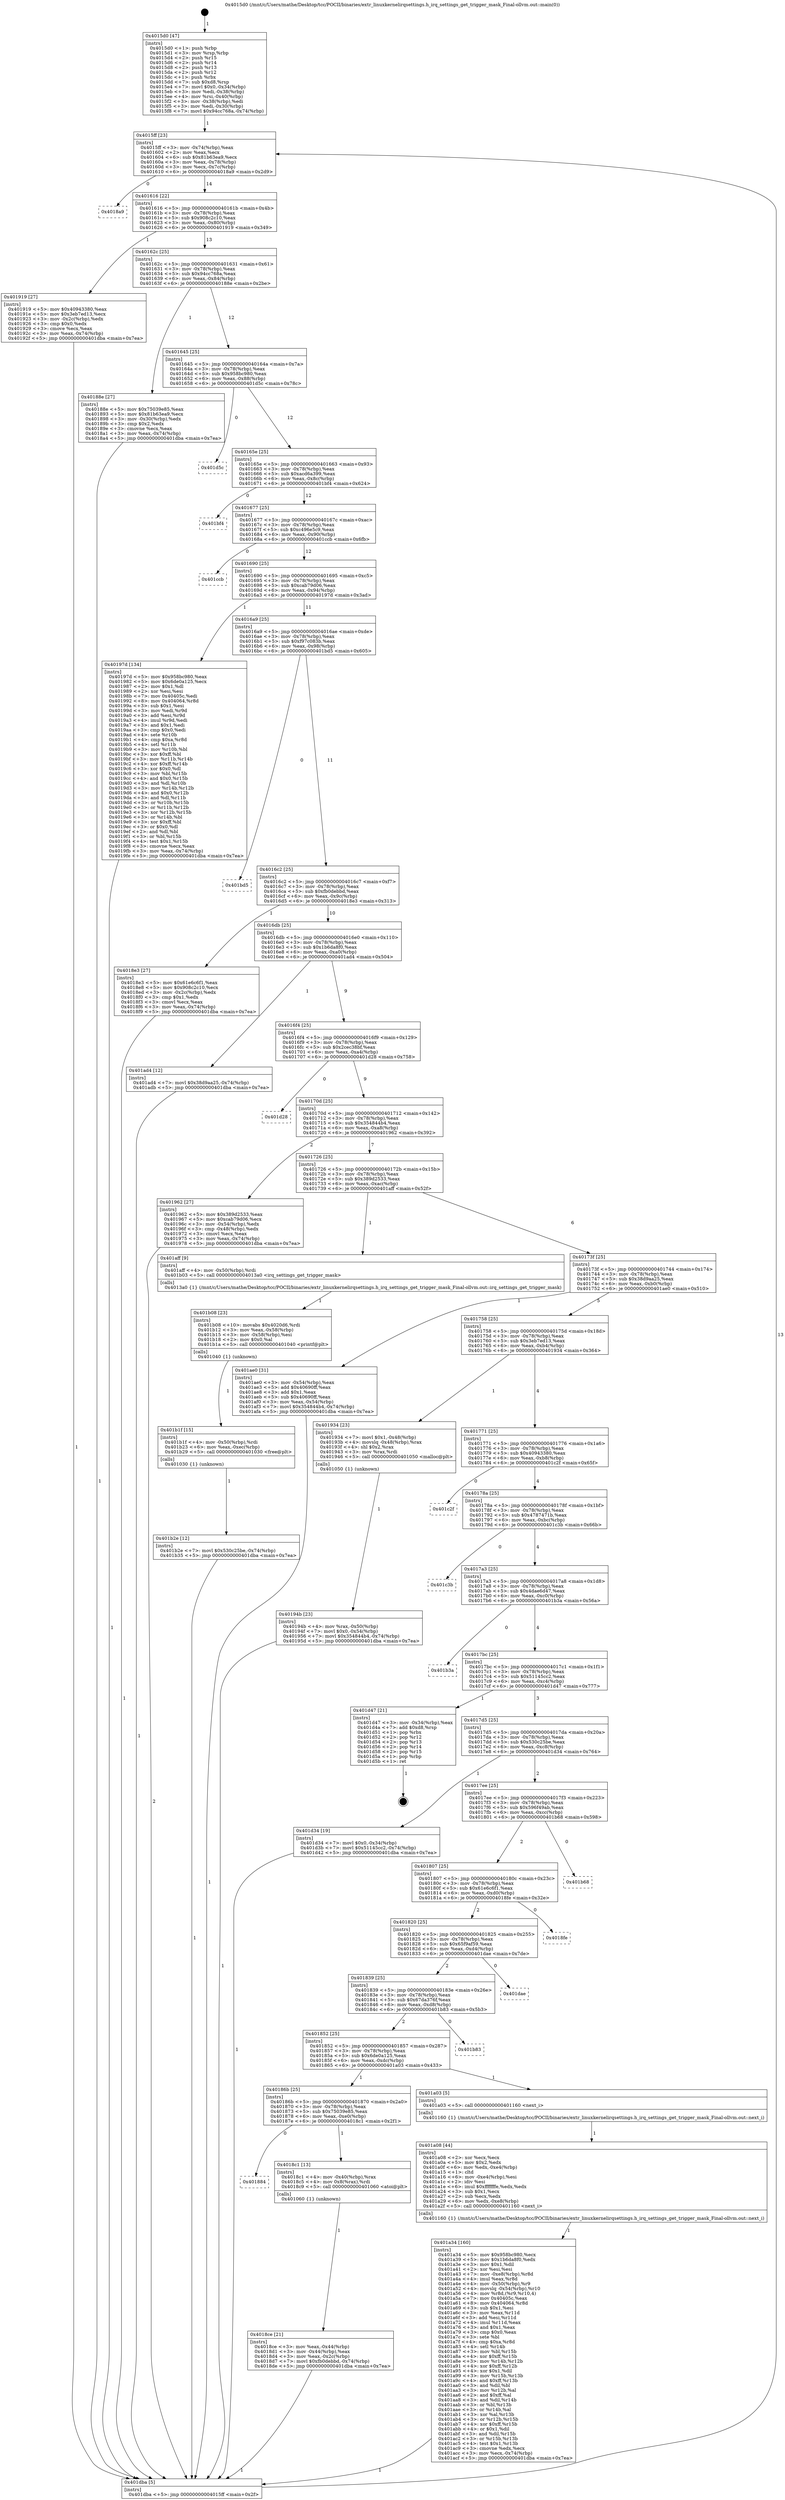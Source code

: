 digraph "0x4015d0" {
  label = "0x4015d0 (/mnt/c/Users/mathe/Desktop/tcc/POCII/binaries/extr_linuxkernelirqsettings.h_irq_settings_get_trigger_mask_Final-ollvm.out::main(0))"
  labelloc = "t"
  node[shape=record]

  Entry [label="",width=0.3,height=0.3,shape=circle,fillcolor=black,style=filled]
  "0x4015ff" [label="{
     0x4015ff [23]\l
     | [instrs]\l
     &nbsp;&nbsp;0x4015ff \<+3\>: mov -0x74(%rbp),%eax\l
     &nbsp;&nbsp;0x401602 \<+2\>: mov %eax,%ecx\l
     &nbsp;&nbsp;0x401604 \<+6\>: sub $0x81b63ea9,%ecx\l
     &nbsp;&nbsp;0x40160a \<+3\>: mov %eax,-0x78(%rbp)\l
     &nbsp;&nbsp;0x40160d \<+3\>: mov %ecx,-0x7c(%rbp)\l
     &nbsp;&nbsp;0x401610 \<+6\>: je 00000000004018a9 \<main+0x2d9\>\l
  }"]
  "0x4018a9" [label="{
     0x4018a9\l
  }", style=dashed]
  "0x401616" [label="{
     0x401616 [22]\l
     | [instrs]\l
     &nbsp;&nbsp;0x401616 \<+5\>: jmp 000000000040161b \<main+0x4b\>\l
     &nbsp;&nbsp;0x40161b \<+3\>: mov -0x78(%rbp),%eax\l
     &nbsp;&nbsp;0x40161e \<+5\>: sub $0x908c2c10,%eax\l
     &nbsp;&nbsp;0x401623 \<+3\>: mov %eax,-0x80(%rbp)\l
     &nbsp;&nbsp;0x401626 \<+6\>: je 0000000000401919 \<main+0x349\>\l
  }"]
  Exit [label="",width=0.3,height=0.3,shape=circle,fillcolor=black,style=filled,peripheries=2]
  "0x401919" [label="{
     0x401919 [27]\l
     | [instrs]\l
     &nbsp;&nbsp;0x401919 \<+5\>: mov $0x40943380,%eax\l
     &nbsp;&nbsp;0x40191e \<+5\>: mov $0x3eb7ed13,%ecx\l
     &nbsp;&nbsp;0x401923 \<+3\>: mov -0x2c(%rbp),%edx\l
     &nbsp;&nbsp;0x401926 \<+3\>: cmp $0x0,%edx\l
     &nbsp;&nbsp;0x401929 \<+3\>: cmove %ecx,%eax\l
     &nbsp;&nbsp;0x40192c \<+3\>: mov %eax,-0x74(%rbp)\l
     &nbsp;&nbsp;0x40192f \<+5\>: jmp 0000000000401dba \<main+0x7ea\>\l
  }"]
  "0x40162c" [label="{
     0x40162c [25]\l
     | [instrs]\l
     &nbsp;&nbsp;0x40162c \<+5\>: jmp 0000000000401631 \<main+0x61\>\l
     &nbsp;&nbsp;0x401631 \<+3\>: mov -0x78(%rbp),%eax\l
     &nbsp;&nbsp;0x401634 \<+5\>: sub $0x94cc768a,%eax\l
     &nbsp;&nbsp;0x401639 \<+6\>: mov %eax,-0x84(%rbp)\l
     &nbsp;&nbsp;0x40163f \<+6\>: je 000000000040188e \<main+0x2be\>\l
  }"]
  "0x401b2e" [label="{
     0x401b2e [12]\l
     | [instrs]\l
     &nbsp;&nbsp;0x401b2e \<+7\>: movl $0x530c25be,-0x74(%rbp)\l
     &nbsp;&nbsp;0x401b35 \<+5\>: jmp 0000000000401dba \<main+0x7ea\>\l
  }"]
  "0x40188e" [label="{
     0x40188e [27]\l
     | [instrs]\l
     &nbsp;&nbsp;0x40188e \<+5\>: mov $0x75039e85,%eax\l
     &nbsp;&nbsp;0x401893 \<+5\>: mov $0x81b63ea9,%ecx\l
     &nbsp;&nbsp;0x401898 \<+3\>: mov -0x30(%rbp),%edx\l
     &nbsp;&nbsp;0x40189b \<+3\>: cmp $0x2,%edx\l
     &nbsp;&nbsp;0x40189e \<+3\>: cmovne %ecx,%eax\l
     &nbsp;&nbsp;0x4018a1 \<+3\>: mov %eax,-0x74(%rbp)\l
     &nbsp;&nbsp;0x4018a4 \<+5\>: jmp 0000000000401dba \<main+0x7ea\>\l
  }"]
  "0x401645" [label="{
     0x401645 [25]\l
     | [instrs]\l
     &nbsp;&nbsp;0x401645 \<+5\>: jmp 000000000040164a \<main+0x7a\>\l
     &nbsp;&nbsp;0x40164a \<+3\>: mov -0x78(%rbp),%eax\l
     &nbsp;&nbsp;0x40164d \<+5\>: sub $0x958bc980,%eax\l
     &nbsp;&nbsp;0x401652 \<+6\>: mov %eax,-0x88(%rbp)\l
     &nbsp;&nbsp;0x401658 \<+6\>: je 0000000000401d5c \<main+0x78c\>\l
  }"]
  "0x401dba" [label="{
     0x401dba [5]\l
     | [instrs]\l
     &nbsp;&nbsp;0x401dba \<+5\>: jmp 00000000004015ff \<main+0x2f\>\l
  }"]
  "0x4015d0" [label="{
     0x4015d0 [47]\l
     | [instrs]\l
     &nbsp;&nbsp;0x4015d0 \<+1\>: push %rbp\l
     &nbsp;&nbsp;0x4015d1 \<+3\>: mov %rsp,%rbp\l
     &nbsp;&nbsp;0x4015d4 \<+2\>: push %r15\l
     &nbsp;&nbsp;0x4015d6 \<+2\>: push %r14\l
     &nbsp;&nbsp;0x4015d8 \<+2\>: push %r13\l
     &nbsp;&nbsp;0x4015da \<+2\>: push %r12\l
     &nbsp;&nbsp;0x4015dc \<+1\>: push %rbx\l
     &nbsp;&nbsp;0x4015dd \<+7\>: sub $0xd8,%rsp\l
     &nbsp;&nbsp;0x4015e4 \<+7\>: movl $0x0,-0x34(%rbp)\l
     &nbsp;&nbsp;0x4015eb \<+3\>: mov %edi,-0x38(%rbp)\l
     &nbsp;&nbsp;0x4015ee \<+4\>: mov %rsi,-0x40(%rbp)\l
     &nbsp;&nbsp;0x4015f2 \<+3\>: mov -0x38(%rbp),%edi\l
     &nbsp;&nbsp;0x4015f5 \<+3\>: mov %edi,-0x30(%rbp)\l
     &nbsp;&nbsp;0x4015f8 \<+7\>: movl $0x94cc768a,-0x74(%rbp)\l
  }"]
  "0x401b1f" [label="{
     0x401b1f [15]\l
     | [instrs]\l
     &nbsp;&nbsp;0x401b1f \<+4\>: mov -0x50(%rbp),%rdi\l
     &nbsp;&nbsp;0x401b23 \<+6\>: mov %eax,-0xec(%rbp)\l
     &nbsp;&nbsp;0x401b29 \<+5\>: call 0000000000401030 \<free@plt\>\l
     | [calls]\l
     &nbsp;&nbsp;0x401030 \{1\} (unknown)\l
  }"]
  "0x401d5c" [label="{
     0x401d5c\l
  }", style=dashed]
  "0x40165e" [label="{
     0x40165e [25]\l
     | [instrs]\l
     &nbsp;&nbsp;0x40165e \<+5\>: jmp 0000000000401663 \<main+0x93\>\l
     &nbsp;&nbsp;0x401663 \<+3\>: mov -0x78(%rbp),%eax\l
     &nbsp;&nbsp;0x401666 \<+5\>: sub $0xacd6a399,%eax\l
     &nbsp;&nbsp;0x40166b \<+6\>: mov %eax,-0x8c(%rbp)\l
     &nbsp;&nbsp;0x401671 \<+6\>: je 0000000000401bf4 \<main+0x624\>\l
  }"]
  "0x401b08" [label="{
     0x401b08 [23]\l
     | [instrs]\l
     &nbsp;&nbsp;0x401b08 \<+10\>: movabs $0x4020d6,%rdi\l
     &nbsp;&nbsp;0x401b12 \<+3\>: mov %eax,-0x58(%rbp)\l
     &nbsp;&nbsp;0x401b15 \<+3\>: mov -0x58(%rbp),%esi\l
     &nbsp;&nbsp;0x401b18 \<+2\>: mov $0x0,%al\l
     &nbsp;&nbsp;0x401b1a \<+5\>: call 0000000000401040 \<printf@plt\>\l
     | [calls]\l
     &nbsp;&nbsp;0x401040 \{1\} (unknown)\l
  }"]
  "0x401bf4" [label="{
     0x401bf4\l
  }", style=dashed]
  "0x401677" [label="{
     0x401677 [25]\l
     | [instrs]\l
     &nbsp;&nbsp;0x401677 \<+5\>: jmp 000000000040167c \<main+0xac\>\l
     &nbsp;&nbsp;0x40167c \<+3\>: mov -0x78(%rbp),%eax\l
     &nbsp;&nbsp;0x40167f \<+5\>: sub $0xc496e5c9,%eax\l
     &nbsp;&nbsp;0x401684 \<+6\>: mov %eax,-0x90(%rbp)\l
     &nbsp;&nbsp;0x40168a \<+6\>: je 0000000000401ccb \<main+0x6fb\>\l
  }"]
  "0x401a34" [label="{
     0x401a34 [160]\l
     | [instrs]\l
     &nbsp;&nbsp;0x401a34 \<+5\>: mov $0x958bc980,%ecx\l
     &nbsp;&nbsp;0x401a39 \<+5\>: mov $0x1b6da8f0,%edx\l
     &nbsp;&nbsp;0x401a3e \<+3\>: mov $0x1,%dil\l
     &nbsp;&nbsp;0x401a41 \<+2\>: xor %esi,%esi\l
     &nbsp;&nbsp;0x401a43 \<+7\>: mov -0xe8(%rbp),%r8d\l
     &nbsp;&nbsp;0x401a4a \<+4\>: imul %eax,%r8d\l
     &nbsp;&nbsp;0x401a4e \<+4\>: mov -0x50(%rbp),%r9\l
     &nbsp;&nbsp;0x401a52 \<+4\>: movslq -0x54(%rbp),%r10\l
     &nbsp;&nbsp;0x401a56 \<+4\>: mov %r8d,(%r9,%r10,4)\l
     &nbsp;&nbsp;0x401a5a \<+7\>: mov 0x40405c,%eax\l
     &nbsp;&nbsp;0x401a61 \<+8\>: mov 0x404064,%r8d\l
     &nbsp;&nbsp;0x401a69 \<+3\>: sub $0x1,%esi\l
     &nbsp;&nbsp;0x401a6c \<+3\>: mov %eax,%r11d\l
     &nbsp;&nbsp;0x401a6f \<+3\>: add %esi,%r11d\l
     &nbsp;&nbsp;0x401a72 \<+4\>: imul %r11d,%eax\l
     &nbsp;&nbsp;0x401a76 \<+3\>: and $0x1,%eax\l
     &nbsp;&nbsp;0x401a79 \<+3\>: cmp $0x0,%eax\l
     &nbsp;&nbsp;0x401a7c \<+3\>: sete %bl\l
     &nbsp;&nbsp;0x401a7f \<+4\>: cmp $0xa,%r8d\l
     &nbsp;&nbsp;0x401a83 \<+4\>: setl %r14b\l
     &nbsp;&nbsp;0x401a87 \<+3\>: mov %bl,%r15b\l
     &nbsp;&nbsp;0x401a8a \<+4\>: xor $0xff,%r15b\l
     &nbsp;&nbsp;0x401a8e \<+3\>: mov %r14b,%r12b\l
     &nbsp;&nbsp;0x401a91 \<+4\>: xor $0xff,%r12b\l
     &nbsp;&nbsp;0x401a95 \<+4\>: xor $0x1,%dil\l
     &nbsp;&nbsp;0x401a99 \<+3\>: mov %r15b,%r13b\l
     &nbsp;&nbsp;0x401a9c \<+4\>: and $0xff,%r13b\l
     &nbsp;&nbsp;0x401aa0 \<+3\>: and %dil,%bl\l
     &nbsp;&nbsp;0x401aa3 \<+3\>: mov %r12b,%al\l
     &nbsp;&nbsp;0x401aa6 \<+2\>: and $0xff,%al\l
     &nbsp;&nbsp;0x401aa8 \<+3\>: and %dil,%r14b\l
     &nbsp;&nbsp;0x401aab \<+3\>: or %bl,%r13b\l
     &nbsp;&nbsp;0x401aae \<+3\>: or %r14b,%al\l
     &nbsp;&nbsp;0x401ab1 \<+3\>: xor %al,%r13b\l
     &nbsp;&nbsp;0x401ab4 \<+3\>: or %r12b,%r15b\l
     &nbsp;&nbsp;0x401ab7 \<+4\>: xor $0xff,%r15b\l
     &nbsp;&nbsp;0x401abb \<+4\>: or $0x1,%dil\l
     &nbsp;&nbsp;0x401abf \<+3\>: and %dil,%r15b\l
     &nbsp;&nbsp;0x401ac2 \<+3\>: or %r15b,%r13b\l
     &nbsp;&nbsp;0x401ac5 \<+4\>: test $0x1,%r13b\l
     &nbsp;&nbsp;0x401ac9 \<+3\>: cmovne %edx,%ecx\l
     &nbsp;&nbsp;0x401acc \<+3\>: mov %ecx,-0x74(%rbp)\l
     &nbsp;&nbsp;0x401acf \<+5\>: jmp 0000000000401dba \<main+0x7ea\>\l
  }"]
  "0x401ccb" [label="{
     0x401ccb\l
  }", style=dashed]
  "0x401690" [label="{
     0x401690 [25]\l
     | [instrs]\l
     &nbsp;&nbsp;0x401690 \<+5\>: jmp 0000000000401695 \<main+0xc5\>\l
     &nbsp;&nbsp;0x401695 \<+3\>: mov -0x78(%rbp),%eax\l
     &nbsp;&nbsp;0x401698 \<+5\>: sub $0xcab79d06,%eax\l
     &nbsp;&nbsp;0x40169d \<+6\>: mov %eax,-0x94(%rbp)\l
     &nbsp;&nbsp;0x4016a3 \<+6\>: je 000000000040197d \<main+0x3ad\>\l
  }"]
  "0x401a08" [label="{
     0x401a08 [44]\l
     | [instrs]\l
     &nbsp;&nbsp;0x401a08 \<+2\>: xor %ecx,%ecx\l
     &nbsp;&nbsp;0x401a0a \<+5\>: mov $0x2,%edx\l
     &nbsp;&nbsp;0x401a0f \<+6\>: mov %edx,-0xe4(%rbp)\l
     &nbsp;&nbsp;0x401a15 \<+1\>: cltd\l
     &nbsp;&nbsp;0x401a16 \<+6\>: mov -0xe4(%rbp),%esi\l
     &nbsp;&nbsp;0x401a1c \<+2\>: idiv %esi\l
     &nbsp;&nbsp;0x401a1e \<+6\>: imul $0xfffffffe,%edx,%edx\l
     &nbsp;&nbsp;0x401a24 \<+3\>: sub $0x1,%ecx\l
     &nbsp;&nbsp;0x401a27 \<+2\>: sub %ecx,%edx\l
     &nbsp;&nbsp;0x401a29 \<+6\>: mov %edx,-0xe8(%rbp)\l
     &nbsp;&nbsp;0x401a2f \<+5\>: call 0000000000401160 \<next_i\>\l
     | [calls]\l
     &nbsp;&nbsp;0x401160 \{1\} (/mnt/c/Users/mathe/Desktop/tcc/POCII/binaries/extr_linuxkernelirqsettings.h_irq_settings_get_trigger_mask_Final-ollvm.out::next_i)\l
  }"]
  "0x40197d" [label="{
     0x40197d [134]\l
     | [instrs]\l
     &nbsp;&nbsp;0x40197d \<+5\>: mov $0x958bc980,%eax\l
     &nbsp;&nbsp;0x401982 \<+5\>: mov $0x6de0a125,%ecx\l
     &nbsp;&nbsp;0x401987 \<+2\>: mov $0x1,%dl\l
     &nbsp;&nbsp;0x401989 \<+2\>: xor %esi,%esi\l
     &nbsp;&nbsp;0x40198b \<+7\>: mov 0x40405c,%edi\l
     &nbsp;&nbsp;0x401992 \<+8\>: mov 0x404064,%r8d\l
     &nbsp;&nbsp;0x40199a \<+3\>: sub $0x1,%esi\l
     &nbsp;&nbsp;0x40199d \<+3\>: mov %edi,%r9d\l
     &nbsp;&nbsp;0x4019a0 \<+3\>: add %esi,%r9d\l
     &nbsp;&nbsp;0x4019a3 \<+4\>: imul %r9d,%edi\l
     &nbsp;&nbsp;0x4019a7 \<+3\>: and $0x1,%edi\l
     &nbsp;&nbsp;0x4019aa \<+3\>: cmp $0x0,%edi\l
     &nbsp;&nbsp;0x4019ad \<+4\>: sete %r10b\l
     &nbsp;&nbsp;0x4019b1 \<+4\>: cmp $0xa,%r8d\l
     &nbsp;&nbsp;0x4019b5 \<+4\>: setl %r11b\l
     &nbsp;&nbsp;0x4019b9 \<+3\>: mov %r10b,%bl\l
     &nbsp;&nbsp;0x4019bc \<+3\>: xor $0xff,%bl\l
     &nbsp;&nbsp;0x4019bf \<+3\>: mov %r11b,%r14b\l
     &nbsp;&nbsp;0x4019c2 \<+4\>: xor $0xff,%r14b\l
     &nbsp;&nbsp;0x4019c6 \<+3\>: xor $0x0,%dl\l
     &nbsp;&nbsp;0x4019c9 \<+3\>: mov %bl,%r15b\l
     &nbsp;&nbsp;0x4019cc \<+4\>: and $0x0,%r15b\l
     &nbsp;&nbsp;0x4019d0 \<+3\>: and %dl,%r10b\l
     &nbsp;&nbsp;0x4019d3 \<+3\>: mov %r14b,%r12b\l
     &nbsp;&nbsp;0x4019d6 \<+4\>: and $0x0,%r12b\l
     &nbsp;&nbsp;0x4019da \<+3\>: and %dl,%r11b\l
     &nbsp;&nbsp;0x4019dd \<+3\>: or %r10b,%r15b\l
     &nbsp;&nbsp;0x4019e0 \<+3\>: or %r11b,%r12b\l
     &nbsp;&nbsp;0x4019e3 \<+3\>: xor %r12b,%r15b\l
     &nbsp;&nbsp;0x4019e6 \<+3\>: or %r14b,%bl\l
     &nbsp;&nbsp;0x4019e9 \<+3\>: xor $0xff,%bl\l
     &nbsp;&nbsp;0x4019ec \<+3\>: or $0x0,%dl\l
     &nbsp;&nbsp;0x4019ef \<+2\>: and %dl,%bl\l
     &nbsp;&nbsp;0x4019f1 \<+3\>: or %bl,%r15b\l
     &nbsp;&nbsp;0x4019f4 \<+4\>: test $0x1,%r15b\l
     &nbsp;&nbsp;0x4019f8 \<+3\>: cmovne %ecx,%eax\l
     &nbsp;&nbsp;0x4019fb \<+3\>: mov %eax,-0x74(%rbp)\l
     &nbsp;&nbsp;0x4019fe \<+5\>: jmp 0000000000401dba \<main+0x7ea\>\l
  }"]
  "0x4016a9" [label="{
     0x4016a9 [25]\l
     | [instrs]\l
     &nbsp;&nbsp;0x4016a9 \<+5\>: jmp 00000000004016ae \<main+0xde\>\l
     &nbsp;&nbsp;0x4016ae \<+3\>: mov -0x78(%rbp),%eax\l
     &nbsp;&nbsp;0x4016b1 \<+5\>: sub $0xf97c083b,%eax\l
     &nbsp;&nbsp;0x4016b6 \<+6\>: mov %eax,-0x98(%rbp)\l
     &nbsp;&nbsp;0x4016bc \<+6\>: je 0000000000401bd5 \<main+0x605\>\l
  }"]
  "0x40194b" [label="{
     0x40194b [23]\l
     | [instrs]\l
     &nbsp;&nbsp;0x40194b \<+4\>: mov %rax,-0x50(%rbp)\l
     &nbsp;&nbsp;0x40194f \<+7\>: movl $0x0,-0x54(%rbp)\l
     &nbsp;&nbsp;0x401956 \<+7\>: movl $0x354844b4,-0x74(%rbp)\l
     &nbsp;&nbsp;0x40195d \<+5\>: jmp 0000000000401dba \<main+0x7ea\>\l
  }"]
  "0x401bd5" [label="{
     0x401bd5\l
  }", style=dashed]
  "0x4016c2" [label="{
     0x4016c2 [25]\l
     | [instrs]\l
     &nbsp;&nbsp;0x4016c2 \<+5\>: jmp 00000000004016c7 \<main+0xf7\>\l
     &nbsp;&nbsp;0x4016c7 \<+3\>: mov -0x78(%rbp),%eax\l
     &nbsp;&nbsp;0x4016ca \<+5\>: sub $0xfb0debbd,%eax\l
     &nbsp;&nbsp;0x4016cf \<+6\>: mov %eax,-0x9c(%rbp)\l
     &nbsp;&nbsp;0x4016d5 \<+6\>: je 00000000004018e3 \<main+0x313\>\l
  }"]
  "0x4018ce" [label="{
     0x4018ce [21]\l
     | [instrs]\l
     &nbsp;&nbsp;0x4018ce \<+3\>: mov %eax,-0x44(%rbp)\l
     &nbsp;&nbsp;0x4018d1 \<+3\>: mov -0x44(%rbp),%eax\l
     &nbsp;&nbsp;0x4018d4 \<+3\>: mov %eax,-0x2c(%rbp)\l
     &nbsp;&nbsp;0x4018d7 \<+7\>: movl $0xfb0debbd,-0x74(%rbp)\l
     &nbsp;&nbsp;0x4018de \<+5\>: jmp 0000000000401dba \<main+0x7ea\>\l
  }"]
  "0x4018e3" [label="{
     0x4018e3 [27]\l
     | [instrs]\l
     &nbsp;&nbsp;0x4018e3 \<+5\>: mov $0x61e6c6f1,%eax\l
     &nbsp;&nbsp;0x4018e8 \<+5\>: mov $0x908c2c10,%ecx\l
     &nbsp;&nbsp;0x4018ed \<+3\>: mov -0x2c(%rbp),%edx\l
     &nbsp;&nbsp;0x4018f0 \<+3\>: cmp $0x1,%edx\l
     &nbsp;&nbsp;0x4018f3 \<+3\>: cmovl %ecx,%eax\l
     &nbsp;&nbsp;0x4018f6 \<+3\>: mov %eax,-0x74(%rbp)\l
     &nbsp;&nbsp;0x4018f9 \<+5\>: jmp 0000000000401dba \<main+0x7ea\>\l
  }"]
  "0x4016db" [label="{
     0x4016db [25]\l
     | [instrs]\l
     &nbsp;&nbsp;0x4016db \<+5\>: jmp 00000000004016e0 \<main+0x110\>\l
     &nbsp;&nbsp;0x4016e0 \<+3\>: mov -0x78(%rbp),%eax\l
     &nbsp;&nbsp;0x4016e3 \<+5\>: sub $0x1b6da8f0,%eax\l
     &nbsp;&nbsp;0x4016e8 \<+6\>: mov %eax,-0xa0(%rbp)\l
     &nbsp;&nbsp;0x4016ee \<+6\>: je 0000000000401ad4 \<main+0x504\>\l
  }"]
  "0x401884" [label="{
     0x401884\l
  }", style=dashed]
  "0x401ad4" [label="{
     0x401ad4 [12]\l
     | [instrs]\l
     &nbsp;&nbsp;0x401ad4 \<+7\>: movl $0x38d9aa25,-0x74(%rbp)\l
     &nbsp;&nbsp;0x401adb \<+5\>: jmp 0000000000401dba \<main+0x7ea\>\l
  }"]
  "0x4016f4" [label="{
     0x4016f4 [25]\l
     | [instrs]\l
     &nbsp;&nbsp;0x4016f4 \<+5\>: jmp 00000000004016f9 \<main+0x129\>\l
     &nbsp;&nbsp;0x4016f9 \<+3\>: mov -0x78(%rbp),%eax\l
     &nbsp;&nbsp;0x4016fc \<+5\>: sub $0x2cec38bf,%eax\l
     &nbsp;&nbsp;0x401701 \<+6\>: mov %eax,-0xa4(%rbp)\l
     &nbsp;&nbsp;0x401707 \<+6\>: je 0000000000401d28 \<main+0x758\>\l
  }"]
  "0x4018c1" [label="{
     0x4018c1 [13]\l
     | [instrs]\l
     &nbsp;&nbsp;0x4018c1 \<+4\>: mov -0x40(%rbp),%rax\l
     &nbsp;&nbsp;0x4018c5 \<+4\>: mov 0x8(%rax),%rdi\l
     &nbsp;&nbsp;0x4018c9 \<+5\>: call 0000000000401060 \<atoi@plt\>\l
     | [calls]\l
     &nbsp;&nbsp;0x401060 \{1\} (unknown)\l
  }"]
  "0x401d28" [label="{
     0x401d28\l
  }", style=dashed]
  "0x40170d" [label="{
     0x40170d [25]\l
     | [instrs]\l
     &nbsp;&nbsp;0x40170d \<+5\>: jmp 0000000000401712 \<main+0x142\>\l
     &nbsp;&nbsp;0x401712 \<+3\>: mov -0x78(%rbp),%eax\l
     &nbsp;&nbsp;0x401715 \<+5\>: sub $0x354844b4,%eax\l
     &nbsp;&nbsp;0x40171a \<+6\>: mov %eax,-0xa8(%rbp)\l
     &nbsp;&nbsp;0x401720 \<+6\>: je 0000000000401962 \<main+0x392\>\l
  }"]
  "0x40186b" [label="{
     0x40186b [25]\l
     | [instrs]\l
     &nbsp;&nbsp;0x40186b \<+5\>: jmp 0000000000401870 \<main+0x2a0\>\l
     &nbsp;&nbsp;0x401870 \<+3\>: mov -0x78(%rbp),%eax\l
     &nbsp;&nbsp;0x401873 \<+5\>: sub $0x75039e85,%eax\l
     &nbsp;&nbsp;0x401878 \<+6\>: mov %eax,-0xe0(%rbp)\l
     &nbsp;&nbsp;0x40187e \<+6\>: je 00000000004018c1 \<main+0x2f1\>\l
  }"]
  "0x401962" [label="{
     0x401962 [27]\l
     | [instrs]\l
     &nbsp;&nbsp;0x401962 \<+5\>: mov $0x389d2533,%eax\l
     &nbsp;&nbsp;0x401967 \<+5\>: mov $0xcab79d06,%ecx\l
     &nbsp;&nbsp;0x40196c \<+3\>: mov -0x54(%rbp),%edx\l
     &nbsp;&nbsp;0x40196f \<+3\>: cmp -0x48(%rbp),%edx\l
     &nbsp;&nbsp;0x401972 \<+3\>: cmovl %ecx,%eax\l
     &nbsp;&nbsp;0x401975 \<+3\>: mov %eax,-0x74(%rbp)\l
     &nbsp;&nbsp;0x401978 \<+5\>: jmp 0000000000401dba \<main+0x7ea\>\l
  }"]
  "0x401726" [label="{
     0x401726 [25]\l
     | [instrs]\l
     &nbsp;&nbsp;0x401726 \<+5\>: jmp 000000000040172b \<main+0x15b\>\l
     &nbsp;&nbsp;0x40172b \<+3\>: mov -0x78(%rbp),%eax\l
     &nbsp;&nbsp;0x40172e \<+5\>: sub $0x389d2533,%eax\l
     &nbsp;&nbsp;0x401733 \<+6\>: mov %eax,-0xac(%rbp)\l
     &nbsp;&nbsp;0x401739 \<+6\>: je 0000000000401aff \<main+0x52f\>\l
  }"]
  "0x401a03" [label="{
     0x401a03 [5]\l
     | [instrs]\l
     &nbsp;&nbsp;0x401a03 \<+5\>: call 0000000000401160 \<next_i\>\l
     | [calls]\l
     &nbsp;&nbsp;0x401160 \{1\} (/mnt/c/Users/mathe/Desktop/tcc/POCII/binaries/extr_linuxkernelirqsettings.h_irq_settings_get_trigger_mask_Final-ollvm.out::next_i)\l
  }"]
  "0x401aff" [label="{
     0x401aff [9]\l
     | [instrs]\l
     &nbsp;&nbsp;0x401aff \<+4\>: mov -0x50(%rbp),%rdi\l
     &nbsp;&nbsp;0x401b03 \<+5\>: call 00000000004013a0 \<irq_settings_get_trigger_mask\>\l
     | [calls]\l
     &nbsp;&nbsp;0x4013a0 \{1\} (/mnt/c/Users/mathe/Desktop/tcc/POCII/binaries/extr_linuxkernelirqsettings.h_irq_settings_get_trigger_mask_Final-ollvm.out::irq_settings_get_trigger_mask)\l
  }"]
  "0x40173f" [label="{
     0x40173f [25]\l
     | [instrs]\l
     &nbsp;&nbsp;0x40173f \<+5\>: jmp 0000000000401744 \<main+0x174\>\l
     &nbsp;&nbsp;0x401744 \<+3\>: mov -0x78(%rbp),%eax\l
     &nbsp;&nbsp;0x401747 \<+5\>: sub $0x38d9aa25,%eax\l
     &nbsp;&nbsp;0x40174c \<+6\>: mov %eax,-0xb0(%rbp)\l
     &nbsp;&nbsp;0x401752 \<+6\>: je 0000000000401ae0 \<main+0x510\>\l
  }"]
  "0x401852" [label="{
     0x401852 [25]\l
     | [instrs]\l
     &nbsp;&nbsp;0x401852 \<+5\>: jmp 0000000000401857 \<main+0x287\>\l
     &nbsp;&nbsp;0x401857 \<+3\>: mov -0x78(%rbp),%eax\l
     &nbsp;&nbsp;0x40185a \<+5\>: sub $0x6de0a125,%eax\l
     &nbsp;&nbsp;0x40185f \<+6\>: mov %eax,-0xdc(%rbp)\l
     &nbsp;&nbsp;0x401865 \<+6\>: je 0000000000401a03 \<main+0x433\>\l
  }"]
  "0x401ae0" [label="{
     0x401ae0 [31]\l
     | [instrs]\l
     &nbsp;&nbsp;0x401ae0 \<+3\>: mov -0x54(%rbp),%eax\l
     &nbsp;&nbsp;0x401ae3 \<+5\>: add $0x40690ff,%eax\l
     &nbsp;&nbsp;0x401ae8 \<+3\>: add $0x1,%eax\l
     &nbsp;&nbsp;0x401aeb \<+5\>: sub $0x40690ff,%eax\l
     &nbsp;&nbsp;0x401af0 \<+3\>: mov %eax,-0x54(%rbp)\l
     &nbsp;&nbsp;0x401af3 \<+7\>: movl $0x354844b4,-0x74(%rbp)\l
     &nbsp;&nbsp;0x401afa \<+5\>: jmp 0000000000401dba \<main+0x7ea\>\l
  }"]
  "0x401758" [label="{
     0x401758 [25]\l
     | [instrs]\l
     &nbsp;&nbsp;0x401758 \<+5\>: jmp 000000000040175d \<main+0x18d\>\l
     &nbsp;&nbsp;0x40175d \<+3\>: mov -0x78(%rbp),%eax\l
     &nbsp;&nbsp;0x401760 \<+5\>: sub $0x3eb7ed13,%eax\l
     &nbsp;&nbsp;0x401765 \<+6\>: mov %eax,-0xb4(%rbp)\l
     &nbsp;&nbsp;0x40176b \<+6\>: je 0000000000401934 \<main+0x364\>\l
  }"]
  "0x401b83" [label="{
     0x401b83\l
  }", style=dashed]
  "0x401934" [label="{
     0x401934 [23]\l
     | [instrs]\l
     &nbsp;&nbsp;0x401934 \<+7\>: movl $0x1,-0x48(%rbp)\l
     &nbsp;&nbsp;0x40193b \<+4\>: movslq -0x48(%rbp),%rax\l
     &nbsp;&nbsp;0x40193f \<+4\>: shl $0x2,%rax\l
     &nbsp;&nbsp;0x401943 \<+3\>: mov %rax,%rdi\l
     &nbsp;&nbsp;0x401946 \<+5\>: call 0000000000401050 \<malloc@plt\>\l
     | [calls]\l
     &nbsp;&nbsp;0x401050 \{1\} (unknown)\l
  }"]
  "0x401771" [label="{
     0x401771 [25]\l
     | [instrs]\l
     &nbsp;&nbsp;0x401771 \<+5\>: jmp 0000000000401776 \<main+0x1a6\>\l
     &nbsp;&nbsp;0x401776 \<+3\>: mov -0x78(%rbp),%eax\l
     &nbsp;&nbsp;0x401779 \<+5\>: sub $0x40943380,%eax\l
     &nbsp;&nbsp;0x40177e \<+6\>: mov %eax,-0xb8(%rbp)\l
     &nbsp;&nbsp;0x401784 \<+6\>: je 0000000000401c2f \<main+0x65f\>\l
  }"]
  "0x401839" [label="{
     0x401839 [25]\l
     | [instrs]\l
     &nbsp;&nbsp;0x401839 \<+5\>: jmp 000000000040183e \<main+0x26e\>\l
     &nbsp;&nbsp;0x40183e \<+3\>: mov -0x78(%rbp),%eax\l
     &nbsp;&nbsp;0x401841 \<+5\>: sub $0x67da376f,%eax\l
     &nbsp;&nbsp;0x401846 \<+6\>: mov %eax,-0xd8(%rbp)\l
     &nbsp;&nbsp;0x40184c \<+6\>: je 0000000000401b83 \<main+0x5b3\>\l
  }"]
  "0x401c2f" [label="{
     0x401c2f\l
  }", style=dashed]
  "0x40178a" [label="{
     0x40178a [25]\l
     | [instrs]\l
     &nbsp;&nbsp;0x40178a \<+5\>: jmp 000000000040178f \<main+0x1bf\>\l
     &nbsp;&nbsp;0x40178f \<+3\>: mov -0x78(%rbp),%eax\l
     &nbsp;&nbsp;0x401792 \<+5\>: sub $0x4787471b,%eax\l
     &nbsp;&nbsp;0x401797 \<+6\>: mov %eax,-0xbc(%rbp)\l
     &nbsp;&nbsp;0x40179d \<+6\>: je 0000000000401c3b \<main+0x66b\>\l
  }"]
  "0x401dae" [label="{
     0x401dae\l
  }", style=dashed]
  "0x401c3b" [label="{
     0x401c3b\l
  }", style=dashed]
  "0x4017a3" [label="{
     0x4017a3 [25]\l
     | [instrs]\l
     &nbsp;&nbsp;0x4017a3 \<+5\>: jmp 00000000004017a8 \<main+0x1d8\>\l
     &nbsp;&nbsp;0x4017a8 \<+3\>: mov -0x78(%rbp),%eax\l
     &nbsp;&nbsp;0x4017ab \<+5\>: sub $0x4dae6d47,%eax\l
     &nbsp;&nbsp;0x4017b0 \<+6\>: mov %eax,-0xc0(%rbp)\l
     &nbsp;&nbsp;0x4017b6 \<+6\>: je 0000000000401b3a \<main+0x56a\>\l
  }"]
  "0x401820" [label="{
     0x401820 [25]\l
     | [instrs]\l
     &nbsp;&nbsp;0x401820 \<+5\>: jmp 0000000000401825 \<main+0x255\>\l
     &nbsp;&nbsp;0x401825 \<+3\>: mov -0x78(%rbp),%eax\l
     &nbsp;&nbsp;0x401828 \<+5\>: sub $0x65f9af59,%eax\l
     &nbsp;&nbsp;0x40182d \<+6\>: mov %eax,-0xd4(%rbp)\l
     &nbsp;&nbsp;0x401833 \<+6\>: je 0000000000401dae \<main+0x7de\>\l
  }"]
  "0x401b3a" [label="{
     0x401b3a\l
  }", style=dashed]
  "0x4017bc" [label="{
     0x4017bc [25]\l
     | [instrs]\l
     &nbsp;&nbsp;0x4017bc \<+5\>: jmp 00000000004017c1 \<main+0x1f1\>\l
     &nbsp;&nbsp;0x4017c1 \<+3\>: mov -0x78(%rbp),%eax\l
     &nbsp;&nbsp;0x4017c4 \<+5\>: sub $0x51145cc2,%eax\l
     &nbsp;&nbsp;0x4017c9 \<+6\>: mov %eax,-0xc4(%rbp)\l
     &nbsp;&nbsp;0x4017cf \<+6\>: je 0000000000401d47 \<main+0x777\>\l
  }"]
  "0x4018fe" [label="{
     0x4018fe\l
  }", style=dashed]
  "0x401d47" [label="{
     0x401d47 [21]\l
     | [instrs]\l
     &nbsp;&nbsp;0x401d47 \<+3\>: mov -0x34(%rbp),%eax\l
     &nbsp;&nbsp;0x401d4a \<+7\>: add $0xd8,%rsp\l
     &nbsp;&nbsp;0x401d51 \<+1\>: pop %rbx\l
     &nbsp;&nbsp;0x401d52 \<+2\>: pop %r12\l
     &nbsp;&nbsp;0x401d54 \<+2\>: pop %r13\l
     &nbsp;&nbsp;0x401d56 \<+2\>: pop %r14\l
     &nbsp;&nbsp;0x401d58 \<+2\>: pop %r15\l
     &nbsp;&nbsp;0x401d5a \<+1\>: pop %rbp\l
     &nbsp;&nbsp;0x401d5b \<+1\>: ret\l
  }"]
  "0x4017d5" [label="{
     0x4017d5 [25]\l
     | [instrs]\l
     &nbsp;&nbsp;0x4017d5 \<+5\>: jmp 00000000004017da \<main+0x20a\>\l
     &nbsp;&nbsp;0x4017da \<+3\>: mov -0x78(%rbp),%eax\l
     &nbsp;&nbsp;0x4017dd \<+5\>: sub $0x530c25be,%eax\l
     &nbsp;&nbsp;0x4017e2 \<+6\>: mov %eax,-0xc8(%rbp)\l
     &nbsp;&nbsp;0x4017e8 \<+6\>: je 0000000000401d34 \<main+0x764\>\l
  }"]
  "0x401807" [label="{
     0x401807 [25]\l
     | [instrs]\l
     &nbsp;&nbsp;0x401807 \<+5\>: jmp 000000000040180c \<main+0x23c\>\l
     &nbsp;&nbsp;0x40180c \<+3\>: mov -0x78(%rbp),%eax\l
     &nbsp;&nbsp;0x40180f \<+5\>: sub $0x61e6c6f1,%eax\l
     &nbsp;&nbsp;0x401814 \<+6\>: mov %eax,-0xd0(%rbp)\l
     &nbsp;&nbsp;0x40181a \<+6\>: je 00000000004018fe \<main+0x32e\>\l
  }"]
  "0x401d34" [label="{
     0x401d34 [19]\l
     | [instrs]\l
     &nbsp;&nbsp;0x401d34 \<+7\>: movl $0x0,-0x34(%rbp)\l
     &nbsp;&nbsp;0x401d3b \<+7\>: movl $0x51145cc2,-0x74(%rbp)\l
     &nbsp;&nbsp;0x401d42 \<+5\>: jmp 0000000000401dba \<main+0x7ea\>\l
  }"]
  "0x4017ee" [label="{
     0x4017ee [25]\l
     | [instrs]\l
     &nbsp;&nbsp;0x4017ee \<+5\>: jmp 00000000004017f3 \<main+0x223\>\l
     &nbsp;&nbsp;0x4017f3 \<+3\>: mov -0x78(%rbp),%eax\l
     &nbsp;&nbsp;0x4017f6 \<+5\>: sub $0x596f49ab,%eax\l
     &nbsp;&nbsp;0x4017fb \<+6\>: mov %eax,-0xcc(%rbp)\l
     &nbsp;&nbsp;0x401801 \<+6\>: je 0000000000401b68 \<main+0x598\>\l
  }"]
  "0x401b68" [label="{
     0x401b68\l
  }", style=dashed]
  Entry -> "0x4015d0" [label=" 1"]
  "0x4015ff" -> "0x4018a9" [label=" 0"]
  "0x4015ff" -> "0x401616" [label=" 14"]
  "0x401d47" -> Exit [label=" 1"]
  "0x401616" -> "0x401919" [label=" 1"]
  "0x401616" -> "0x40162c" [label=" 13"]
  "0x401d34" -> "0x401dba" [label=" 1"]
  "0x40162c" -> "0x40188e" [label=" 1"]
  "0x40162c" -> "0x401645" [label=" 12"]
  "0x40188e" -> "0x401dba" [label=" 1"]
  "0x4015d0" -> "0x4015ff" [label=" 1"]
  "0x401dba" -> "0x4015ff" [label=" 13"]
  "0x401b2e" -> "0x401dba" [label=" 1"]
  "0x401645" -> "0x401d5c" [label=" 0"]
  "0x401645" -> "0x40165e" [label=" 12"]
  "0x401b1f" -> "0x401b2e" [label=" 1"]
  "0x40165e" -> "0x401bf4" [label=" 0"]
  "0x40165e" -> "0x401677" [label=" 12"]
  "0x401b08" -> "0x401b1f" [label=" 1"]
  "0x401677" -> "0x401ccb" [label=" 0"]
  "0x401677" -> "0x401690" [label=" 12"]
  "0x401aff" -> "0x401b08" [label=" 1"]
  "0x401690" -> "0x40197d" [label=" 1"]
  "0x401690" -> "0x4016a9" [label=" 11"]
  "0x401ae0" -> "0x401dba" [label=" 1"]
  "0x4016a9" -> "0x401bd5" [label=" 0"]
  "0x4016a9" -> "0x4016c2" [label=" 11"]
  "0x401ad4" -> "0x401dba" [label=" 1"]
  "0x4016c2" -> "0x4018e3" [label=" 1"]
  "0x4016c2" -> "0x4016db" [label=" 10"]
  "0x401a34" -> "0x401dba" [label=" 1"]
  "0x4016db" -> "0x401ad4" [label=" 1"]
  "0x4016db" -> "0x4016f4" [label=" 9"]
  "0x401a08" -> "0x401a34" [label=" 1"]
  "0x4016f4" -> "0x401d28" [label=" 0"]
  "0x4016f4" -> "0x40170d" [label=" 9"]
  "0x401a03" -> "0x401a08" [label=" 1"]
  "0x40170d" -> "0x401962" [label=" 2"]
  "0x40170d" -> "0x401726" [label=" 7"]
  "0x401962" -> "0x401dba" [label=" 2"]
  "0x401726" -> "0x401aff" [label=" 1"]
  "0x401726" -> "0x40173f" [label=" 6"]
  "0x40194b" -> "0x401dba" [label=" 1"]
  "0x40173f" -> "0x401ae0" [label=" 1"]
  "0x40173f" -> "0x401758" [label=" 5"]
  "0x401919" -> "0x401dba" [label=" 1"]
  "0x401758" -> "0x401934" [label=" 1"]
  "0x401758" -> "0x401771" [label=" 4"]
  "0x4018e3" -> "0x401dba" [label=" 1"]
  "0x401771" -> "0x401c2f" [label=" 0"]
  "0x401771" -> "0x40178a" [label=" 4"]
  "0x4018c1" -> "0x4018ce" [label=" 1"]
  "0x40178a" -> "0x401c3b" [label=" 0"]
  "0x40178a" -> "0x4017a3" [label=" 4"]
  "0x40186b" -> "0x401884" [label=" 0"]
  "0x4017a3" -> "0x401b3a" [label=" 0"]
  "0x4017a3" -> "0x4017bc" [label=" 4"]
  "0x40197d" -> "0x401dba" [label=" 1"]
  "0x4017bc" -> "0x401d47" [label=" 1"]
  "0x4017bc" -> "0x4017d5" [label=" 3"]
  "0x401852" -> "0x40186b" [label=" 1"]
  "0x4017d5" -> "0x401d34" [label=" 1"]
  "0x4017d5" -> "0x4017ee" [label=" 2"]
  "0x401934" -> "0x40194b" [label=" 1"]
  "0x4017ee" -> "0x401b68" [label=" 0"]
  "0x4017ee" -> "0x401807" [label=" 2"]
  "0x401852" -> "0x401a03" [label=" 1"]
  "0x401807" -> "0x4018fe" [label=" 0"]
  "0x401807" -> "0x401820" [label=" 2"]
  "0x40186b" -> "0x4018c1" [label=" 1"]
  "0x401820" -> "0x401dae" [label=" 0"]
  "0x401820" -> "0x401839" [label=" 2"]
  "0x4018ce" -> "0x401dba" [label=" 1"]
  "0x401839" -> "0x401b83" [label=" 0"]
  "0x401839" -> "0x401852" [label=" 2"]
}
